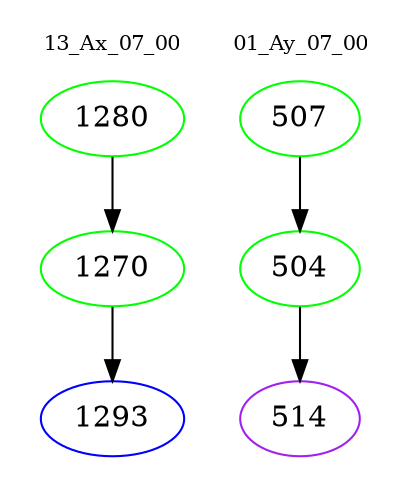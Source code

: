 digraph{
subgraph cluster_0 {
color = white
label = "13_Ax_07_00";
fontsize=10;
T0_1280 [label="1280", color="green"]
T0_1280 -> T0_1270 [color="black"]
T0_1270 [label="1270", color="green"]
T0_1270 -> T0_1293 [color="black"]
T0_1293 [label="1293", color="blue"]
}
subgraph cluster_1 {
color = white
label = "01_Ay_07_00";
fontsize=10;
T1_507 [label="507", color="green"]
T1_507 -> T1_504 [color="black"]
T1_504 [label="504", color="green"]
T1_504 -> T1_514 [color="black"]
T1_514 [label="514", color="purple"]
}
}
